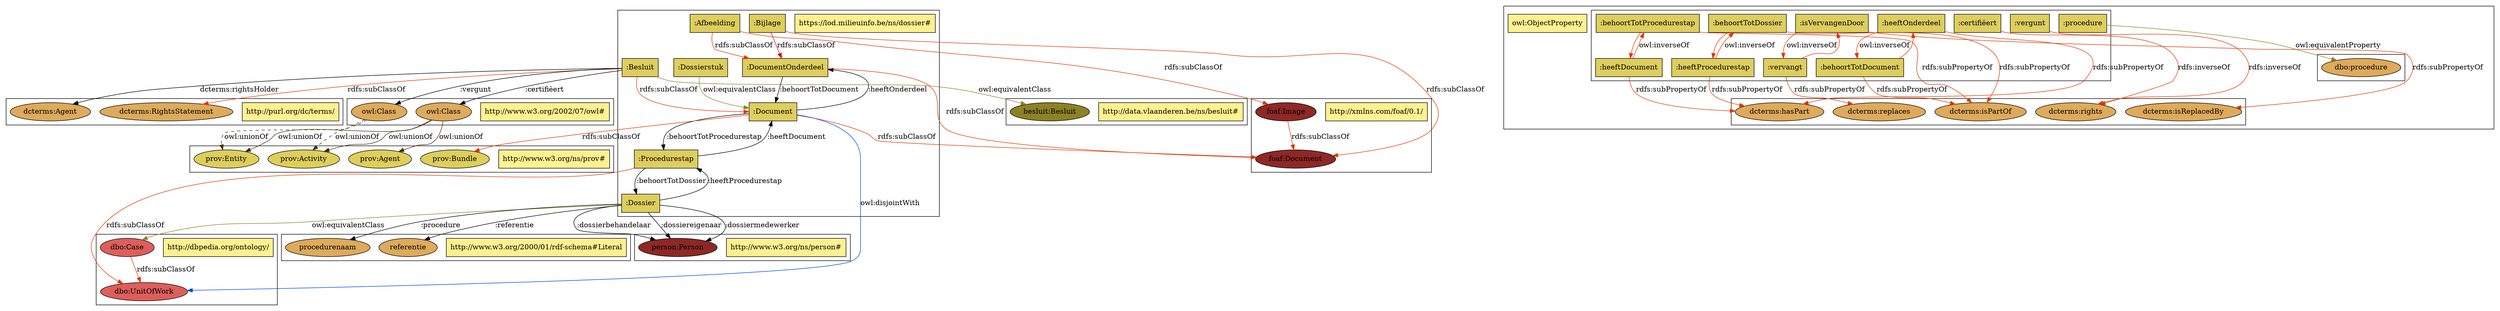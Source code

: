 digraph g {
   graph [bgcolor="#ffffff"  overlap=scale  ]
    node [style=rounded]
    edge [overlap = scale]
    subgraph cluster_dossier {
    "https://lod.milieuinfo.be/ns/dossier#"  [fillcolor="#FFF190" shape=box style=filled]
    ":Afbeelding" [fillcolor="#DECE5E" shape=box style=filled]
    ":Besluit" [fillcolor="#DECE5E" shape=box style=filled]
    ":Bijlage" [fillcolor="#DECE5E" shape=box style=filled]
    ":Document" [fillcolor="#DECE5E" shape=box style=filled]
    ":DocumentOnderdeel" [fillcolor="#DECE5E" shape=box style=filled]
    ":Dossier" [fillcolor="#DECE5E" shape=box style=filled]
    ":Procedurestap" [fillcolor="#DECE5E" shape=box style=filled]
    ":Dossierstuk" [fillcolor="#DECE5E" shape=box style=filled]
    }    
    subgraph cluster_foaf {
        "http://xmlns.com/foaf/0.1/"  [fillcolor="#FFF190" shape=box style=filled]
        "foaf:Document"  [fillcolor="#8E2825" style=filled]
        "foaf:Image" [fillcolor="#8E2825" style=filled]
    }
    subgraph cluster_person {
        "http://www.w3.org/ns/person#"  [fillcolor="#FFF190" shape=box style=filled]
        "person:Person" [fillcolor="#8E2825" style=filled]
    }
    subgraph cluster_besluit {
        "http://data.vlaanderen.be/ns/besluit#"  [fillcolor="#FFF190" shape=box style=filled]
        "besluit:Besluit"  [fillcolor="#8E8125" style=filled]
    }
    subgraph cluster_dbo {
        "http://dbpedia.org/ontology/"  [fillcolor="#FFF190" shape=box style=filled]
        "dbo:Case" [fillcolor="#DE5E5B" style=filled]
        "dbo:UnitOfWork" [fillcolor="#DE5E5B" style=filled]
    }
    subgraph cluster_prov {
        "http://www.w3.org/ns/prov#"  [fillcolor="#FFF190" shape=box style=filled]
        "prov:Bundle" [fillcolor="#DECE5B" style=filled]
        "prov:Activity" [fillcolor="#DECE5B" style=filled]
        "prov:Entity" [fillcolor="#DECE5B" style=filled]
        "prov:Agent" [fillcolor="#DECE5B" style=filled]
    }
    subgraph cluster_dcterms {
        "http://purl.org/dc/terms/"  [fillcolor="#FFF190" shape=box style=filled]
        "dcterms:RightsStatement" [fillcolor="#DEAA5B" style=filled]
        "dcterms:Agent" [fillcolor="#DEAA5B" style=filled]
    }
    subgraph cluster_owl {
        "http://www.w3.org/2002/07/owl#"  [fillcolor="#FFF190" shape=box style=filled]
        union1 [label="owl:Class" fillcolor="#DEAA5B" style=filled]
        union2 [label="owl:Class" fillcolor="#DEAA5B" style=filled]
    }
    subgraph cluster_literal {
        "http://www.w3.org/2000/01/rdf-schema#Literal"  [fillcolor="#FFF190" shape=box style=filled]
        "procedurenaam" [fillcolor="#DEAA5B" style=filled]
        "referentie" [fillcolor="#DEAA5B" style=filled]
    }
    ":Document" -> ":DocumentOnderdeel" [label=":heeftOnderdeel"]
    ":Document" -> ":Procedurestap" [label=":behoortTotProcedurestap"]
    ":DocumentOnderdeel" -> ":Document" [label=":behoortTotDocument"] 
    ":Procedurestap" -> ":Dossier" [label=":behoortTotDossier"]
    ":Dossier" -> ":Procedurestap" [label=":heeftProcedurestap"]
    ":Dossier" -> "person:Person" [label=":dossierbehandelaar"]
    ":Dossier" -> "person:Person" [label=":dossiereigenaar"]
    ":Dossier" -> "procedurenaam" [label=":procedure"] 
    ":Dossier" -> "referentie" [label=":referentie"]
    ":Dossier" -> "person:Person" [label=":dossiermedewerker"]
    ":Procedurestap" -> ":Document" [label=":heeftDocument"] 
    ":Besluit" -> "besluit:Besluit" [label="owl:equivalentClass" color="#8E8125"]
    ":Dossierstuk" -> ":Document" [label="owl:equivalentClass" color="#8E8125"]
    ":Dossier"-> "dbo:Case" [label="owl:equivalentClass" color="#8E8125"]    
    "dbo:Case" -> "dbo:UnitOfWork"   [label="rdfs:subClassOf" color="#DC3800"]
    ":Procedurestap" ->  "dbo:UnitOfWork"   [label="rdfs:subClassOf" color="#DC3800"]
    ":Besluit" -> "dcterms:RightsStatement"  [label="rdfs:subClassOf" color="#DC3800"]
    ":Besluit" ->  ":Document"  [label="rdfs:subClassOf" color="#DC3800"]
    ":Afbeelding" -> ":DocumentOnderdeel"  [label="rdfs:subClassOf" color="#DC3800"]
    ":Bijlage" -> ":DocumentOnderdeel"  [label="rdfs:subClassOf" color="#dc0012"]
    ":Bijlage" -> "foaf:Document"   [label="rdfs:subClassOf" color="#DC3800"]
    ":Document" -> "foaf:Document"   [label="rdfs:subClassOf" color="#DC3800"]
    ":Document" -> "dbo:UnitOfWork"   [label="owl:disjointWith" color="#0045dc"]
    ":DocumentOnderdeel" ->  "foaf:Document"  [label="rdfs:subClassOf" color="#DC3800"]
    "foaf:Image" -> "foaf:Document"  [label="rdfs:subClassOf" color="#DC3800"]
    ":Afbeelding" -> "foaf:Image"  [label="rdfs:subClassOf" color="#DC3800"]
    ":Document" -> "prov:Bundle"  [label="rdfs:subClassOf" color="#DC3800"]
    ":Besluit" -> union1 [label=":vergunt"]
    ":Besluit" -> union2 [label=":certifiëert"]
    ":Besluit" -> "dcterms:Agent" [label="dcterms:rightsHolder"]
    union1 -> "prov:Activity"  [label="owl:unionOf" color="#452D08" style=dashed]
    union1 -> "prov:Entity"  [label="owl:unionOf" color="#452D08" style=dashed]
    union2 -> "prov:Activity"  [label="owl:unionOf" color="#452D08"]
    union2 -> "prov:Entity"  [label="owl:unionOf" color="#452D08"]
    union2 -> "prov:Agent"  [label="owl:unionOf" color="#452D08"]
    subgraph cluster_properties {
        "owl:ObjectProperty"  [fillcolor="#FFF190" shape=box style=filled]
        subgraph cluster_dossierproperties {
            ":heeftOnderdeel" [fillcolor="#DECE5E" shape=box style=filled]
            ":behoortTotProcedurestap" [fillcolor="#DECE5E" shape=box style=filled]
            ":behoortTotDocument" [fillcolor="#DECE5E" shape=box style=filled]
            ":behoortTotDossier" [fillcolor="#DECE5E" shape=box style=filled]
            ":heeftProcedurestap"  [fillcolor="#DECE5E" shape=box style=filled]
            ":heeftDocument"  [fillcolor="#DECE5E" shape=box style=filled]
            ":certifiëert"  [fillcolor="#DECE5E" shape=box style=filled]
            ":vergunt"  [fillcolor="#DECE5E" shape=box style=filled]
            ":procedure"  [fillcolor="#DECE5E" shape=box style=filled]
            ":isVervangenDoor"  [fillcolor="#DECE5E" shape=box style=filled]
            ":vervangt"  [fillcolor="#DECE5E" shape=box style=filled]}
        subgraph cluster_dctermsproperties {
            "dcterms:isPartOf" [fillcolor="#DEAA5B" style=filled]
            "dcterms:hasPart" [fillcolor="#DEAA5B" style=filled]
            "dcterms:rights" [fillcolor="#DEAA5B" style=filled]
            "dcterms:replaces" [fillcolor="#DEAA5B" style=filled]
            "dcterms:isReplacedBy" [fillcolor="#DEAA5B" style=filled] }
        subgraph cluster_dboproperties {
            "dbo:procedure" [fillcolor="#DEAA5B" style=filled]
        }
        ":procedure" -> "dbo:procedure"  [label="owl:equivalentProperty" color="#8E8125"]
        ":heeftOnderdeel" -> "dcterms:hasPart"  [label="rdfs:subPropertyOf" color="#DC3800"]
        ":heeftProcedurestap" -> "dcterms:hasPart"  [label="rdfs:subPropertyOf" color="#DC3800"]
        ":heeftDocument" -> "dcterms:hasPart"  [label="rdfs:subPropertyOf" color="#DC3800"]
        ":behoortTotDocument" -> "dcterms:isPartOf"  [label="rdfs:subPropertyOf" color="#DC3800"]
        ":behoortTotProcedurestap" -> "dcterms:isPartOf"  [label="rdfs:subPropertyOf" color="#DC3800"]
        ":behoortTotDossier" -> "dcterms:isPartOf"  [label="rdfs:subPropertyOf" color="#DC3800"]
        ":heeftOnderdeel" -> ":behoortTotDocument"  [label="owl:inverseOf" color="#DC3801"]
        ":heeftProcedurestap" -> ":behoortTotDossier"  [label="owl:inverseOf" color="#DC3801"]
        ":heeftDocument" -> ":behoortTotProcedurestap"  [label="owl:inverseOf" color="#DC3801"]
        ":behoortTotDocument" -> ":heeftOnderdeel"  [color="#DC3801"]
        ":behoortTotProcedurestap" -> ":heeftDocument"  [color="#DC3801"]
        ":isVervangenDoor" -> ":vervangt"  [label="owl:inverseOf" color="#DC3801"]
        ":vervangt" -> ":isVervangenDoor"  [color="#DC3801"]
        ":behoortTotDossier" -> ":heeftProcedurestap"  [color="#DC3801"]
        ":certifiëert" -> "dcterms:rights"  [label="rdfs:inverseOf" color="#DC3801"]
        ":vergunt" -> "dcterms:rights"  [label="rdfs:inverseOf" color="#DC3801"]
        ":vervangt" -> "dcterms:replaces"  [label="rdfs:subPropertyOf" color="#DC3800"]
        ":isVervangenDoor" -> "dcterms:isReplacedBy"  [label="rdfs:subPropertyOf" color="#DC3800"]
    }
}
